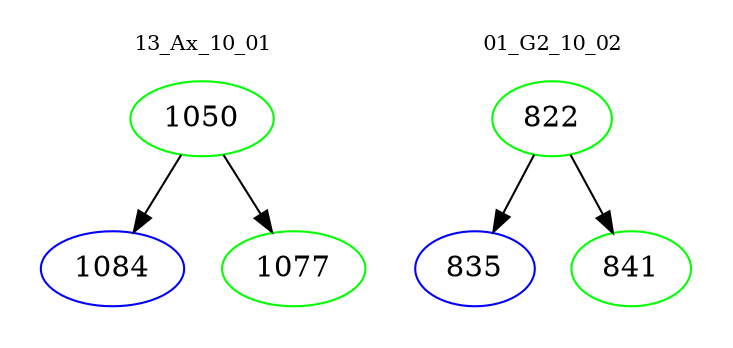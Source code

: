 digraph{
subgraph cluster_0 {
color = white
label = "13_Ax_10_01";
fontsize=10;
T0_1050 [label="1050", color="green"]
T0_1050 -> T0_1084 [color="black"]
T0_1084 [label="1084", color="blue"]
T0_1050 -> T0_1077 [color="black"]
T0_1077 [label="1077", color="green"]
}
subgraph cluster_1 {
color = white
label = "01_G2_10_02";
fontsize=10;
T1_822 [label="822", color="green"]
T1_822 -> T1_835 [color="black"]
T1_835 [label="835", color="blue"]
T1_822 -> T1_841 [color="black"]
T1_841 [label="841", color="green"]
}
}
